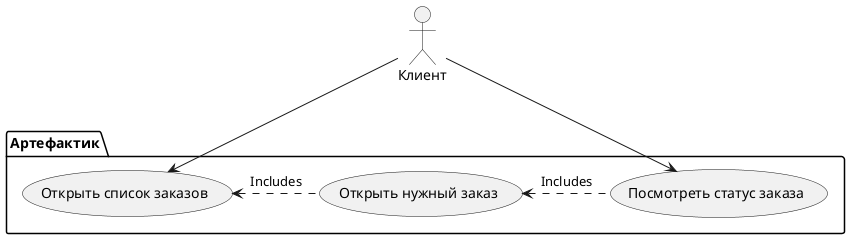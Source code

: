@startuml
actor Клиент as Client

package "Артефактик" {
    usecase "Открыть список заказов" as ListOrders

    usecase "Открыть нужный заказ" as OpenOrder

    usecase "Посмотреть статус заказа" as CheckStatus

    OpenOrder .-left-> ListOrders: Includes
    CheckStatus .-left-> OpenOrder: Includes

}

Client --> ListOrders
Client --> CheckStatus
@enduml